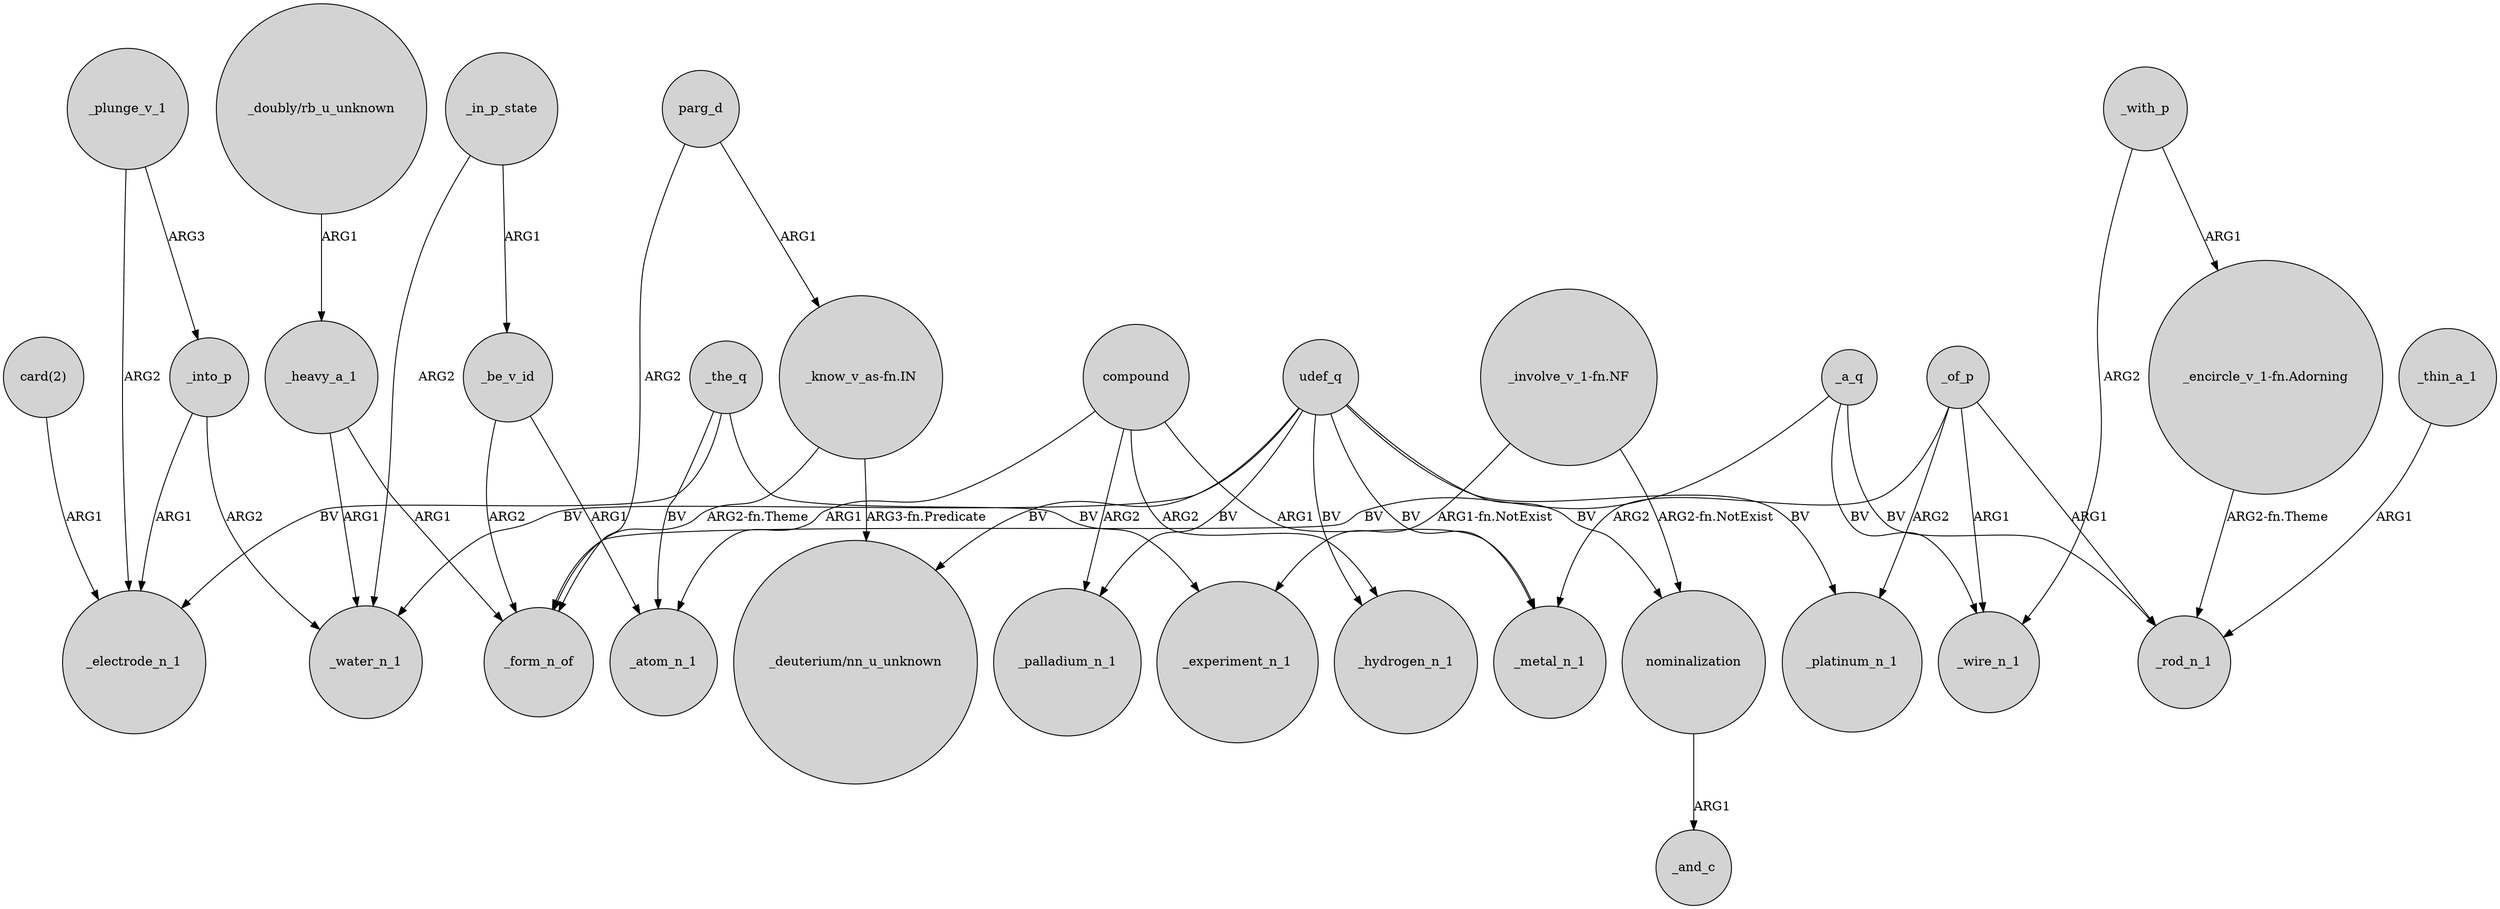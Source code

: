 digraph {
	node [shape=circle style=filled]
	_into_p -> _water_n_1 [label=ARG2]
	"_encircle_v_1-fn.Adorning" -> _rod_n_1 [label="ARG2-fn.Theme"]
	_with_p -> "_encircle_v_1-fn.Adorning" [label=ARG1]
	_heavy_a_1 -> _form_n_of [label=ARG1]
	"_involve_v_1-fn.NF" -> _experiment_n_1 [label="ARG1-fn.NotExist"]
	nominalization -> _and_c [label=ARG1]
	_of_p -> _platinum_n_1 [label=ARG2]
	udef_q -> _palladium_n_1 [label=BV]
	_plunge_v_1 -> _into_p [label=ARG3]
	_be_v_id -> _atom_n_1 [label=ARG1]
	"_know_v_as-fn.IN" -> _form_n_of [label="ARG2-fn.Theme"]
	_a_q -> _wire_n_1 [label=BV]
	_a_q -> _form_n_of [label=BV]
	parg_d -> "_know_v_as-fn.IN" [label=ARG1]
	_in_p_state -> _be_v_id [label=ARG1]
	_heavy_a_1 -> _water_n_1 [label=ARG1]
	"card(2)" -> _electrode_n_1 [label=ARG1]
	compound -> _atom_n_1 [label=ARG1]
	_into_p -> _electrode_n_1 [label=ARG1]
	udef_q -> _hydrogen_n_1 [label=BV]
	compound -> _hydrogen_n_1 [label=ARG2]
	"_know_v_as-fn.IN" -> "_deuterium/nn_u_unknown" [label="ARG3-fn.Predicate"]
	_of_p -> _wire_n_1 [label=ARG1]
	_thin_a_1 -> _rod_n_1 [label=ARG1]
	_the_q -> _experiment_n_1 [label=BV]
	compound -> _metal_n_1 [label=ARG1]
	udef_q -> _water_n_1 [label=BV]
	parg_d -> _form_n_of [label=ARG2]
	_the_q -> _electrode_n_1 [label=BV]
	_of_p -> _rod_n_1 [label=ARG1]
	udef_q -> _platinum_n_1 [label=BV]
	_be_v_id -> _form_n_of [label=ARG2]
	udef_q -> nominalization [label=BV]
	compound -> _palladium_n_1 [label=ARG2]
	udef_q -> _metal_n_1 [label=BV]
	_plunge_v_1 -> _electrode_n_1 [label=ARG2]
	_a_q -> _rod_n_1 [label=BV]
	"_doubly/rb_u_unknown" -> _heavy_a_1 [label=ARG1]
	_the_q -> _atom_n_1 [label=BV]
	_with_p -> _wire_n_1 [label=ARG2]
	_in_p_state -> _water_n_1 [label=ARG2]
	"_involve_v_1-fn.NF" -> nominalization [label="ARG2-fn.NotExist"]
	_of_p -> _metal_n_1 [label=ARG2]
	udef_q -> "_deuterium/nn_u_unknown" [label=BV]
}
